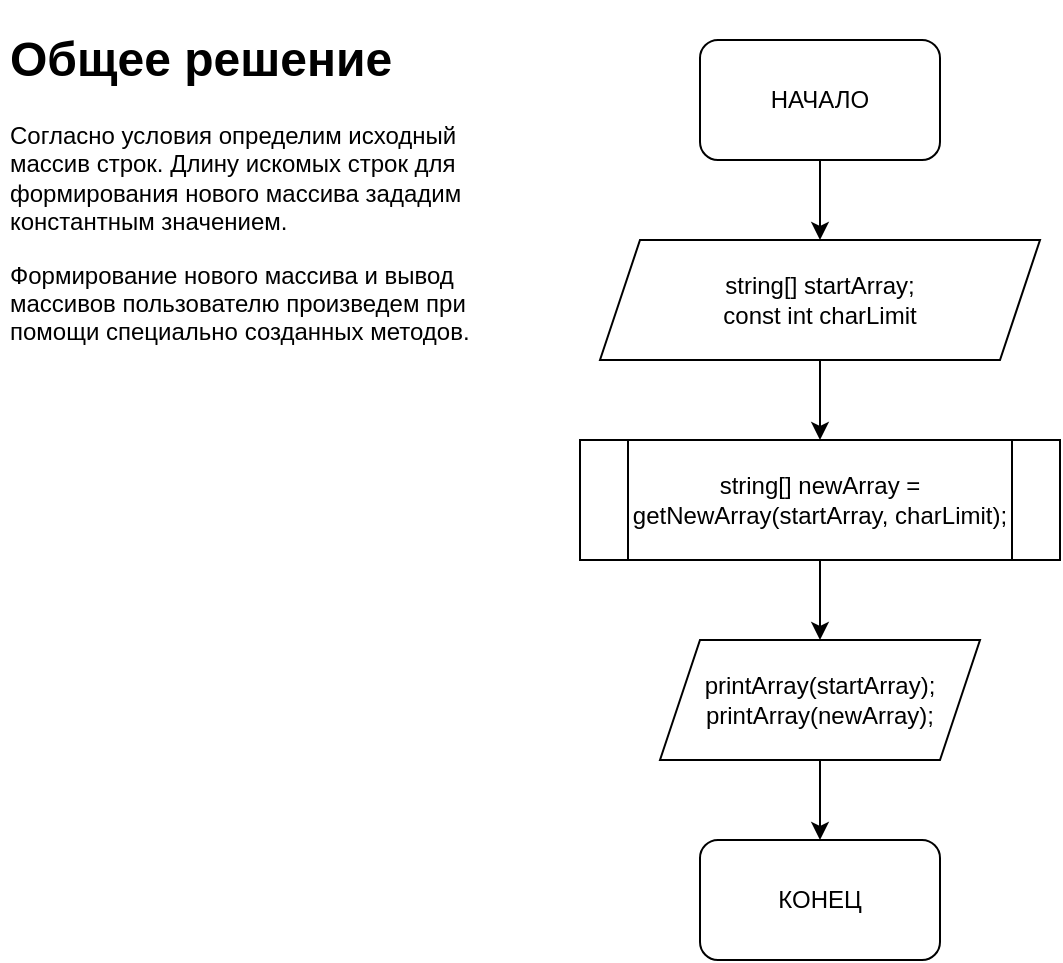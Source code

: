<mxfile version="20.2.0" type="github">
  <diagram id="FddRzKQ67V2H22bVOV_2" name="Страница 1">
    <mxGraphModel dx="1038" dy="575" grid="1" gridSize="10" guides="1" tooltips="1" connect="1" arrows="1" fold="1" page="1" pageScale="1" pageWidth="827" pageHeight="1169" math="0" shadow="0">
      <root>
        <mxCell id="0" />
        <mxCell id="1" parent="0" />
        <mxCell id="343EDbTgbr2xeD1Sbd6I-7" style="edgeStyle=orthogonalEdgeStyle;rounded=0;orthogonalLoop=1;jettySize=auto;html=1;exitX=0.5;exitY=1;exitDx=0;exitDy=0;entryX=0.5;entryY=0;entryDx=0;entryDy=0;" edge="1" parent="1" source="343EDbTgbr2xeD1Sbd6I-1" target="343EDbTgbr2xeD1Sbd6I-2">
          <mxGeometry relative="1" as="geometry" />
        </mxCell>
        <mxCell id="343EDbTgbr2xeD1Sbd6I-1" value="НАЧАЛО" style="rounded=1;whiteSpace=wrap;html=1;" vertex="1" parent="1">
          <mxGeometry x="360" y="20" width="120" height="60" as="geometry" />
        </mxCell>
        <mxCell id="343EDbTgbr2xeD1Sbd6I-6" style="edgeStyle=orthogonalEdgeStyle;rounded=0;orthogonalLoop=1;jettySize=auto;html=1;exitX=0.5;exitY=1;exitDx=0;exitDy=0;entryX=0.5;entryY=0;entryDx=0;entryDy=0;" edge="1" parent="1" source="343EDbTgbr2xeD1Sbd6I-2" target="343EDbTgbr2xeD1Sbd6I-3">
          <mxGeometry relative="1" as="geometry" />
        </mxCell>
        <mxCell id="343EDbTgbr2xeD1Sbd6I-2" value="string[] startArray;&lt;br&gt;const int charLimit" style="shape=parallelogram;perimeter=parallelogramPerimeter;whiteSpace=wrap;html=1;fixedSize=1;" vertex="1" parent="1">
          <mxGeometry x="310" y="120" width="220" height="60" as="geometry" />
        </mxCell>
        <mxCell id="343EDbTgbr2xeD1Sbd6I-5" value="" style="edgeStyle=orthogonalEdgeStyle;rounded=0;orthogonalLoop=1;jettySize=auto;html=1;entryX=0.5;entryY=0;entryDx=0;entryDy=0;" edge="1" parent="1" source="343EDbTgbr2xeD1Sbd6I-3" target="343EDbTgbr2xeD1Sbd6I-10">
          <mxGeometry relative="1" as="geometry">
            <mxPoint x="420" y="330" as="targetPoint" />
          </mxGeometry>
        </mxCell>
        <mxCell id="343EDbTgbr2xeD1Sbd6I-3" value="string[] newArray = getNewArray(startArray, charLimit);" style="shape=process;whiteSpace=wrap;html=1;backgroundOutline=1;" vertex="1" parent="1">
          <mxGeometry x="300" y="220" width="240" height="60" as="geometry" />
        </mxCell>
        <mxCell id="343EDbTgbr2xeD1Sbd6I-8" value="КОНЕЦ" style="rounded=1;whiteSpace=wrap;html=1;" vertex="1" parent="1">
          <mxGeometry x="360" y="420" width="120" height="60" as="geometry" />
        </mxCell>
        <mxCell id="343EDbTgbr2xeD1Sbd6I-13" style="edgeStyle=orthogonalEdgeStyle;rounded=0;orthogonalLoop=1;jettySize=auto;html=1;exitX=0.5;exitY=1;exitDx=0;exitDy=0;entryX=0.5;entryY=0;entryDx=0;entryDy=0;" edge="1" parent="1" source="343EDbTgbr2xeD1Sbd6I-10" target="343EDbTgbr2xeD1Sbd6I-8">
          <mxGeometry relative="1" as="geometry" />
        </mxCell>
        <mxCell id="343EDbTgbr2xeD1Sbd6I-10" value="printArray(startArray);&lt;br&gt;printArray(newArray);" style="shape=parallelogram;perimeter=parallelogramPerimeter;whiteSpace=wrap;html=1;fixedSize=1;" vertex="1" parent="1">
          <mxGeometry x="340" y="320" width="160" height="60" as="geometry" />
        </mxCell>
        <mxCell id="343EDbTgbr2xeD1Sbd6I-14" value="&lt;h1&gt;Общее решение&lt;/h1&gt;&lt;p&gt;Согласно условия определим исходный массив строк. Длину искомых строк для формирования нового массива зададим константным значением.&lt;/p&gt;&lt;p&gt;&lt;span style=&quot;background-color: initial;&quot;&gt;Формирование нового массива и вывод&amp;nbsp; массивов пользователю произведем при помощи специально созданных методов.&lt;/span&gt;&lt;/p&gt;" style="text;html=1;strokeColor=none;fillColor=none;spacing=5;spacingTop=-20;whiteSpace=wrap;overflow=hidden;rounded=0;" vertex="1" parent="1">
          <mxGeometry x="10" y="10" width="260" height="210" as="geometry" />
        </mxCell>
      </root>
    </mxGraphModel>
  </diagram>
</mxfile>
